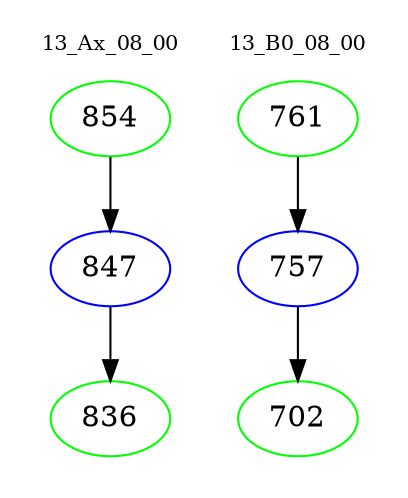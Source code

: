 digraph{
subgraph cluster_0 {
color = white
label = "13_Ax_08_00";
fontsize=10;
T0_854 [label="854", color="green"]
T0_854 -> T0_847 [color="black"]
T0_847 [label="847", color="blue"]
T0_847 -> T0_836 [color="black"]
T0_836 [label="836", color="green"]
}
subgraph cluster_1 {
color = white
label = "13_B0_08_00";
fontsize=10;
T1_761 [label="761", color="green"]
T1_761 -> T1_757 [color="black"]
T1_757 [label="757", color="blue"]
T1_757 -> T1_702 [color="black"]
T1_702 [label="702", color="green"]
}
}
